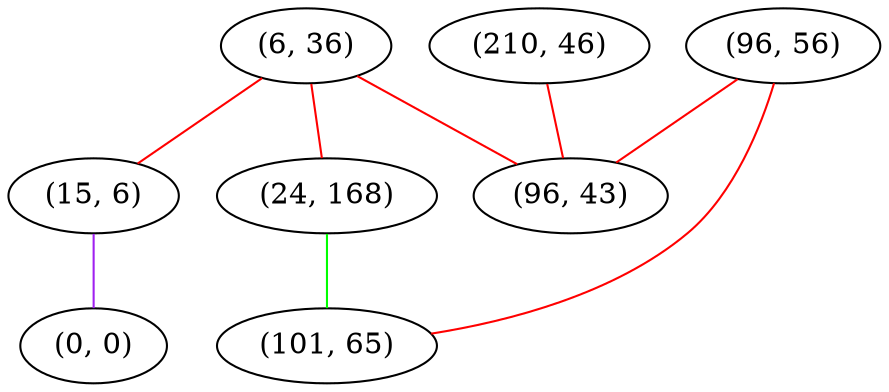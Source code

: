 graph "" {
"(6, 36)";
"(24, 168)";
"(96, 56)";
"(15, 6)";
"(210, 46)";
"(96, 43)";
"(0, 0)";
"(101, 65)";
"(6, 36)" -- "(15, 6)"  [color=red, key=0, weight=1];
"(6, 36)" -- "(24, 168)"  [color=red, key=0, weight=1];
"(6, 36)" -- "(96, 43)"  [color=red, key=0, weight=1];
"(24, 168)" -- "(101, 65)"  [color=green, key=0, weight=2];
"(96, 56)" -- "(101, 65)"  [color=red, key=0, weight=1];
"(96, 56)" -- "(96, 43)"  [color=red, key=0, weight=1];
"(15, 6)" -- "(0, 0)"  [color=purple, key=0, weight=4];
"(210, 46)" -- "(96, 43)"  [color=red, key=0, weight=1];
}
